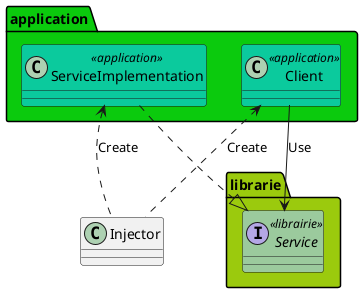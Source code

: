 @startuml Singleton

skinparam class {
    BackgroundColor<<librairie>> #9bca9d
    BackgroundColor<<application>> #0bca9d
}

package "librarie" #9bca0d {
    interface Service <<librairie>> 
}

package "application" #0bca0d {
    class ServiceImplementation <<application>> 
    class Client <<application>> 
}


ServiceImplementation ..|> Service
Client --> Service : Use

class Injector
Client <.. Injector : Create
ServiceImplementation <.. Injector : Create

@enduml